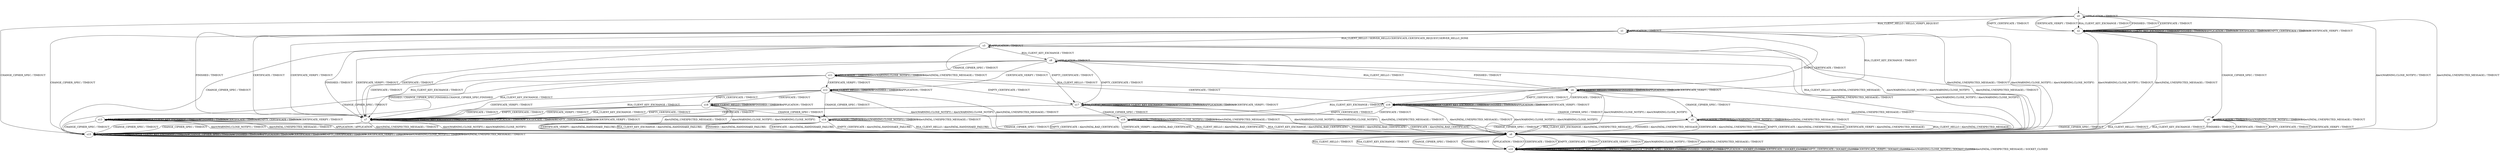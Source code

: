 digraph h3 {
s0 [label="s0"];
s1 [label="s1"];
s2 [label="s2"];
s6 [label="s6"];
s15 [label="s15"];
s3 [label="s3"];
s4 [label="s4"];
s7 [label="s7"];
s8 [label="s8"];
s10 [label="s10"];
s16 [label="s16"];
s5 [label="s5"];
s9 [label="s9"];
s17 [label="s17"];
s11 [label="s11"];
s12 [label="s12"];
s19 [label="s19"];
s13 [label="s13"];
s14 [label="s14"];
s18 [label="s18"];
s0 -> s1 [label="RSA_CLIENT_HELLO / HELLO_VERIFY_REQUEST"];
s0 -> s2 [label="RSA_CLIENT_KEY_EXCHANGE / TIMEOUT"];
s0 -> s15 [label="CHANGE_CIPHER_SPEC / TIMEOUT"];
s0 -> s2 [label="FINISHED / TIMEOUT"];
s0 -> s0 [label="APPLICATION / TIMEOUT"];
s0 -> s2 [label="CERTIFICATE / TIMEOUT"];
s0 -> s2 [label="EMPTY_CERTIFICATE / TIMEOUT"];
s0 -> s2 [label="CERTIFICATE_VERIFY / TIMEOUT"];
s0 -> s6 [label="Alert(WARNING,CLOSE_NOTIFY) / TIMEOUT"];
s0 -> s6 [label="Alert(FATAL,UNEXPECTED_MESSAGE) / TIMEOUT"];
s1 -> s3 [label="RSA_CLIENT_HELLO / SERVER_HELLO,CERTIFICATE,CERTIFICATE_REQUEST,SERVER_HELLO_DONE"];
s1 -> s4 [label="RSA_CLIENT_KEY_EXCHANGE / TIMEOUT"];
s1 -> s15 [label="CHANGE_CIPHER_SPEC / TIMEOUT"];
s1 -> s7 [label="FINISHED / TIMEOUT"];
s1 -> s1 [label="APPLICATION / TIMEOUT"];
s1 -> s7 [label="CERTIFICATE / TIMEOUT"];
s1 -> s16 [label="EMPTY_CERTIFICATE / TIMEOUT"];
s1 -> s7 [label="CERTIFICATE_VERIFY / TIMEOUT"];
s1 -> s6 [label="Alert(WARNING,CLOSE_NOTIFY) / Alert(WARNING,CLOSE_NOTIFY)"];
s1 -> s6 [label="Alert(FATAL,UNEXPECTED_MESSAGE) / TIMEOUT"];
s2 -> s2 [label="RSA_CLIENT_HELLO / TIMEOUT"];
s2 -> s2 [label="RSA_CLIENT_KEY_EXCHANGE / TIMEOUT"];
s2 -> s8 [label="CHANGE_CIPHER_SPEC / TIMEOUT"];
s2 -> s2 [label="FINISHED / TIMEOUT"];
s2 -> s2 [label="APPLICATION / TIMEOUT"];
s2 -> s2 [label="CERTIFICATE / TIMEOUT"];
s2 -> s2 [label="EMPTY_CERTIFICATE / TIMEOUT"];
s2 -> s2 [label="CERTIFICATE_VERIFY / TIMEOUT"];
s2 -> s6 [label="Alert(WARNING,CLOSE_NOTIFY) / TIMEOUT"];
s2 -> s6 [label="Alert(FATAL,UNEXPECTED_MESSAGE) / TIMEOUT"];
s6 -> s10 [label="RSA_CLIENT_HELLO / TIMEOUT"];
s6 -> s10 [label="RSA_CLIENT_KEY_EXCHANGE / TIMEOUT"];
s6 -> s10 [label="CHANGE_CIPHER_SPEC / TIMEOUT"];
s6 -> s10 [label="FINISHED / TIMEOUT"];
s6 -> s10 [label="APPLICATION / TIMEOUT"];
s6 -> s10 [label="CERTIFICATE / TIMEOUT"];
s6 -> s10 [label="EMPTY_CERTIFICATE / TIMEOUT"];
s6 -> s10 [label="CERTIFICATE_VERIFY / TIMEOUT"];
s6 -> s10 [label="Alert(WARNING,CLOSE_NOTIFY) / TIMEOUT"];
s6 -> s10 [label="Alert(FATAL,UNEXPECTED_MESSAGE) / TIMEOUT"];
s15 -> s15 [label="RSA_CLIENT_HELLO / TIMEOUT"];
s15 -> s15 [label="RSA_CLIENT_KEY_EXCHANGE / TIMEOUT"];
s15 -> s15 [label="CHANGE_CIPHER_SPEC / TIMEOUT"];
s15 -> s15 [label="FINISHED / TIMEOUT"];
s15 -> s15 [label="APPLICATION / TIMEOUT"];
s15 -> s15 [label="CERTIFICATE / TIMEOUT"];
s15 -> s15 [label="EMPTY_CERTIFICATE / TIMEOUT"];
s15 -> s15 [label="CERTIFICATE_VERIFY / TIMEOUT"];
s15 -> s15 [label="Alert(WARNING,CLOSE_NOTIFY) / TIMEOUT"];
s15 -> s15 [label="Alert(FATAL,UNEXPECTED_MESSAGE) / TIMEOUT"];
s3 -> s6 [label="RSA_CLIENT_HELLO / Alert(FATAL,UNEXPECTED_MESSAGE)"];
s3 -> s9 [label="RSA_CLIENT_KEY_EXCHANGE / TIMEOUT"];
s3 -> s15 [label="CHANGE_CIPHER_SPEC / TIMEOUT"];
s3 -> s7 [label="FINISHED / TIMEOUT"];
s3 -> s3 [label="APPLICATION / TIMEOUT"];
s3 -> s7 [label="CERTIFICATE / TIMEOUT"];
s3 -> s17 [label="EMPTY_CERTIFICATE / TIMEOUT"];
s3 -> s7 [label="CERTIFICATE_VERIFY / TIMEOUT"];
s3 -> s6 [label="Alert(WARNING,CLOSE_NOTIFY) / Alert(WARNING,CLOSE_NOTIFY)"];
s3 -> s6 [label="Alert(FATAL,UNEXPECTED_MESSAGE) / TIMEOUT"];
s4 -> s4 [label="RSA_CLIENT_HELLO / TIMEOUT"];
s4 -> s7 [label="RSA_CLIENT_KEY_EXCHANGE / TIMEOUT"];
s4 -> s5 [label="CHANGE_CIPHER_SPEC / TIMEOUT"];
s4 -> s4 [label="FINISHED / TIMEOUT"];
s4 -> s4 [label="APPLICATION / TIMEOUT"];
s4 -> s16 [label="CERTIFICATE / TIMEOUT"];
s4 -> s16 [label="EMPTY_CERTIFICATE / TIMEOUT"];
s4 -> s4 [label="CERTIFICATE_VERIFY / TIMEOUT"];
s4 -> s6 [label="Alert(WARNING,CLOSE_NOTIFY) / Alert(WARNING,CLOSE_NOTIFY)"];
s4 -> s6 [label="Alert(FATAL,UNEXPECTED_MESSAGE) / TIMEOUT"];
s7 -> s7 [label="RSA_CLIENT_HELLO / TIMEOUT"];
s7 -> s7 [label="RSA_CLIENT_KEY_EXCHANGE / TIMEOUT"];
s7 -> s15 [label="CHANGE_CIPHER_SPEC / TIMEOUT"];
s7 -> s7 [label="FINISHED / TIMEOUT"];
s7 -> s7 [label="APPLICATION / TIMEOUT"];
s7 -> s7 [label="CERTIFICATE / TIMEOUT"];
s7 -> s7 [label="EMPTY_CERTIFICATE / TIMEOUT"];
s7 -> s7 [label="CERTIFICATE_VERIFY / TIMEOUT"];
s7 -> s6 [label="Alert(WARNING,CLOSE_NOTIFY) / Alert(WARNING,CLOSE_NOTIFY)"];
s7 -> s6 [label="Alert(FATAL,UNEXPECTED_MESSAGE) / TIMEOUT"];
s8 -> s6 [label="RSA_CLIENT_HELLO / TIMEOUT"];
s8 -> s6 [label="RSA_CLIENT_KEY_EXCHANGE / TIMEOUT"];
s8 -> s15 [label="CHANGE_CIPHER_SPEC / TIMEOUT"];
s8 -> s6 [label="FINISHED / TIMEOUT"];
s8 -> s8 [label="APPLICATION / TIMEOUT"];
s8 -> s6 [label="CERTIFICATE / TIMEOUT"];
s8 -> s6 [label="EMPTY_CERTIFICATE / TIMEOUT"];
s8 -> s6 [label="CERTIFICATE_VERIFY / TIMEOUT"];
s8 -> s8 [label="Alert(WARNING,CLOSE_NOTIFY) / TIMEOUT"];
s8 -> s8 [label="Alert(FATAL,UNEXPECTED_MESSAGE) / TIMEOUT"];
s10 -> s10 [label="RSA_CLIENT_HELLO / SOCKET_CLOSED"];
s10 -> s10 [label="RSA_CLIENT_KEY_EXCHANGE / SOCKET_CLOSED"];
s10 -> s10 [label="CHANGE_CIPHER_SPEC / SOCKET_CLOSED"];
s10 -> s10 [label="FINISHED / SOCKET_CLOSED"];
s10 -> s10 [label="APPLICATION / SOCKET_CLOSED"];
s10 -> s10 [label="CERTIFICATE / SOCKET_CLOSED"];
s10 -> s10 [label="EMPTY_CERTIFICATE / SOCKET_CLOSED"];
s10 -> s10 [label="CERTIFICATE_VERIFY / SOCKET_CLOSED"];
s10 -> s10 [label="Alert(WARNING,CLOSE_NOTIFY) / SOCKET_CLOSED"];
s10 -> s10 [label="Alert(FATAL,UNEXPECTED_MESSAGE) / SOCKET_CLOSED"];
s16 -> s16 [label="RSA_CLIENT_HELLO / TIMEOUT"];
s16 -> s16 [label="RSA_CLIENT_KEY_EXCHANGE / TIMEOUT"];
s16 -> s5 [label="CHANGE_CIPHER_SPEC / TIMEOUT"];
s16 -> s16 [label="FINISHED / TIMEOUT"];
s16 -> s16 [label="APPLICATION / TIMEOUT"];
s16 -> s7 [label="CERTIFICATE / TIMEOUT"];
s16 -> s7 [label="EMPTY_CERTIFICATE / TIMEOUT"];
s16 -> s16 [label="CERTIFICATE_VERIFY / TIMEOUT"];
s16 -> s6 [label="Alert(WARNING,CLOSE_NOTIFY) / Alert(WARNING,CLOSE_NOTIFY)"];
s16 -> s6 [label="Alert(FATAL,UNEXPECTED_MESSAGE) / TIMEOUT"];
s5 -> s6 [label="RSA_CLIENT_HELLO / Alert(FATAL,UNEXPECTED_MESSAGE)"];
s5 -> s6 [label="RSA_CLIENT_KEY_EXCHANGE / Alert(FATAL,UNEXPECTED_MESSAGE)"];
s5 -> s15 [label="CHANGE_CIPHER_SPEC / TIMEOUT"];
s5 -> s6 [label="FINISHED / Alert(FATAL,UNEXPECTED_MESSAGE)"];
s5 -> s5 [label="APPLICATION / TIMEOUT"];
s5 -> s6 [label="CERTIFICATE / Alert(FATAL,UNEXPECTED_MESSAGE)"];
s5 -> s6 [label="EMPTY_CERTIFICATE / Alert(FATAL,UNEXPECTED_MESSAGE)"];
s5 -> s6 [label="CERTIFICATE_VERIFY / Alert(FATAL,UNEXPECTED_MESSAGE)"];
s5 -> s5 [label="Alert(WARNING,CLOSE_NOTIFY) / TIMEOUT"];
s5 -> s5 [label="Alert(FATAL,UNEXPECTED_MESSAGE) / TIMEOUT"];
s9 -> s4 [label="RSA_CLIENT_HELLO / TIMEOUT"];
s9 -> s7 [label="RSA_CLIENT_KEY_EXCHANGE / TIMEOUT"];
s9 -> s11 [label="CHANGE_CIPHER_SPEC / TIMEOUT"];
s9 -> s4 [label="FINISHED / TIMEOUT"];
s9 -> s9 [label="APPLICATION / TIMEOUT"];
s9 -> s7 [label="CERTIFICATE / TIMEOUT"];
s9 -> s17 [label="EMPTY_CERTIFICATE / TIMEOUT"];
s9 -> s12 [label="CERTIFICATE_VERIFY / TIMEOUT"];
s9 -> s6 [label="Alert(WARNING,CLOSE_NOTIFY) / Alert(WARNING,CLOSE_NOTIFY)"];
s9 -> s6 [label="Alert(FATAL,UNEXPECTED_MESSAGE) / TIMEOUT"];
s17 -> s17 [label="RSA_CLIENT_HELLO / TIMEOUT"];
s17 -> s17 [label="RSA_CLIENT_KEY_EXCHANGE / TIMEOUT"];
s17 -> s19 [label="CHANGE_CIPHER_SPEC / TIMEOUT"];
s17 -> s17 [label="FINISHED / TIMEOUT"];
s17 -> s17 [label="APPLICATION / TIMEOUT"];
s17 -> s7 [label="CERTIFICATE / TIMEOUT"];
s17 -> s7 [label="EMPTY_CERTIFICATE / TIMEOUT"];
s17 -> s17 [label="CERTIFICATE_VERIFY / TIMEOUT"];
s17 -> s6 [label="Alert(WARNING,CLOSE_NOTIFY) / Alert(WARNING,CLOSE_NOTIFY)"];
s17 -> s6 [label="Alert(FATAL,UNEXPECTED_MESSAGE) / TIMEOUT"];
s11 -> s4 [label="RSA_CLIENT_HELLO / TIMEOUT"];
s11 -> s7 [label="RSA_CLIENT_KEY_EXCHANGE / TIMEOUT"];
s11 -> s15 [label="CHANGE_CIPHER_SPEC / TIMEOUT"];
s11 -> s13 [label="FINISHED / CHANGE_CIPHER_SPEC,FINISHED,CHANGE_CIPHER_SPEC,FINISHED"];
s11 -> s11 [label="APPLICATION / TIMEOUT"];
s11 -> s16 [label="CERTIFICATE / TIMEOUT"];
s11 -> s17 [label="EMPTY_CERTIFICATE / TIMEOUT"];
s11 -> s12 [label="CERTIFICATE_VERIFY / TIMEOUT"];
s11 -> s11 [label="Alert(WARNING,CLOSE_NOTIFY) / TIMEOUT"];
s11 -> s11 [label="Alert(FATAL,UNEXPECTED_MESSAGE) / TIMEOUT"];
s12 -> s12 [label="RSA_CLIENT_HELLO / TIMEOUT"];
s12 -> s7 [label="RSA_CLIENT_KEY_EXCHANGE / TIMEOUT"];
s12 -> s14 [label="CHANGE_CIPHER_SPEC / TIMEOUT"];
s12 -> s12 [label="FINISHED / TIMEOUT"];
s12 -> s12 [label="APPLICATION / TIMEOUT"];
s12 -> s18 [label="CERTIFICATE / TIMEOUT"];
s12 -> s18 [label="EMPTY_CERTIFICATE / TIMEOUT"];
s12 -> s7 [label="CERTIFICATE_VERIFY / TIMEOUT"];
s12 -> s6 [label="Alert(WARNING,CLOSE_NOTIFY) / Alert(WARNING,CLOSE_NOTIFY)"];
s12 -> s6 [label="Alert(FATAL,UNEXPECTED_MESSAGE) / TIMEOUT"];
s19 -> s6 [label="RSA_CLIENT_HELLO / Alert(FATAL,BAD_CERTIFICATE)"];
s19 -> s6 [label="RSA_CLIENT_KEY_EXCHANGE / Alert(FATAL,BAD_CERTIFICATE)"];
s19 -> s15 [label="CHANGE_CIPHER_SPEC / TIMEOUT"];
s19 -> s6 [label="FINISHED / Alert(FATAL,BAD_CERTIFICATE)"];
s19 -> s19 [label="APPLICATION / TIMEOUT"];
s19 -> s6 [label="CERTIFICATE / Alert(FATAL,BAD_CERTIFICATE)"];
s19 -> s6 [label="EMPTY_CERTIFICATE / Alert(FATAL,BAD_CERTIFICATE)"];
s19 -> s6 [label="CERTIFICATE_VERIFY / Alert(FATAL,BAD_CERTIFICATE)"];
s19 -> s19 [label="Alert(WARNING,CLOSE_NOTIFY) / TIMEOUT"];
s19 -> s19 [label="Alert(FATAL,UNEXPECTED_MESSAGE) / TIMEOUT"];
s13 -> s13 [label="RSA_CLIENT_HELLO / TIMEOUT"];
s13 -> s13 [label="RSA_CLIENT_KEY_EXCHANGE / TIMEOUT"];
s13 -> s15 [label="CHANGE_CIPHER_SPEC / TIMEOUT"];
s13 -> s13 [label="FINISHED / TIMEOUT"];
s13 -> s6 [label="APPLICATION / APPLICATION"];
s13 -> s13 [label="CERTIFICATE / TIMEOUT"];
s13 -> s13 [label="EMPTY_CERTIFICATE / TIMEOUT"];
s13 -> s13 [label="CERTIFICATE_VERIFY / TIMEOUT"];
s13 -> s6 [label="Alert(WARNING,CLOSE_NOTIFY) / TIMEOUT"];
s13 -> s6 [label="Alert(FATAL,UNEXPECTED_MESSAGE) / TIMEOUT"];
s14 -> s6 [label="RSA_CLIENT_HELLO / Alert(FATAL,HANDSHAKE_FAILURE)"];
s14 -> s6 [label="RSA_CLIENT_KEY_EXCHANGE / Alert(FATAL,HANDSHAKE_FAILURE)"];
s14 -> s15 [label="CHANGE_CIPHER_SPEC / TIMEOUT"];
s14 -> s6 [label="FINISHED / Alert(FATAL,HANDSHAKE_FAILURE)"];
s14 -> s14 [label="APPLICATION / TIMEOUT"];
s14 -> s6 [label="CERTIFICATE / Alert(FATAL,HANDSHAKE_FAILURE)"];
s14 -> s6 [label="EMPTY_CERTIFICATE / Alert(FATAL,HANDSHAKE_FAILURE)"];
s14 -> s6 [label="CERTIFICATE_VERIFY / Alert(FATAL,HANDSHAKE_FAILURE)"];
s14 -> s14 [label="Alert(WARNING,CLOSE_NOTIFY) / TIMEOUT"];
s14 -> s14 [label="Alert(FATAL,UNEXPECTED_MESSAGE) / TIMEOUT"];
s18 -> s18 [label="RSA_CLIENT_HELLO / TIMEOUT"];
s18 -> s7 [label="RSA_CLIENT_KEY_EXCHANGE / TIMEOUT"];
s18 -> s14 [label="CHANGE_CIPHER_SPEC / TIMEOUT"];
s18 -> s18 [label="FINISHED / TIMEOUT"];
s18 -> s18 [label="APPLICATION / TIMEOUT"];
s18 -> s7 [label="CERTIFICATE / TIMEOUT"];
s18 -> s7 [label="EMPTY_CERTIFICATE / TIMEOUT"];
s18 -> s7 [label="CERTIFICATE_VERIFY / TIMEOUT"];
s18 -> s6 [label="Alert(WARNING,CLOSE_NOTIFY) / Alert(WARNING,CLOSE_NOTIFY)"];
s18 -> s6 [label="Alert(FATAL,UNEXPECTED_MESSAGE) / TIMEOUT"];
__start0 [shape=none, label=""];
__start0 -> s0 [label=""];
}
